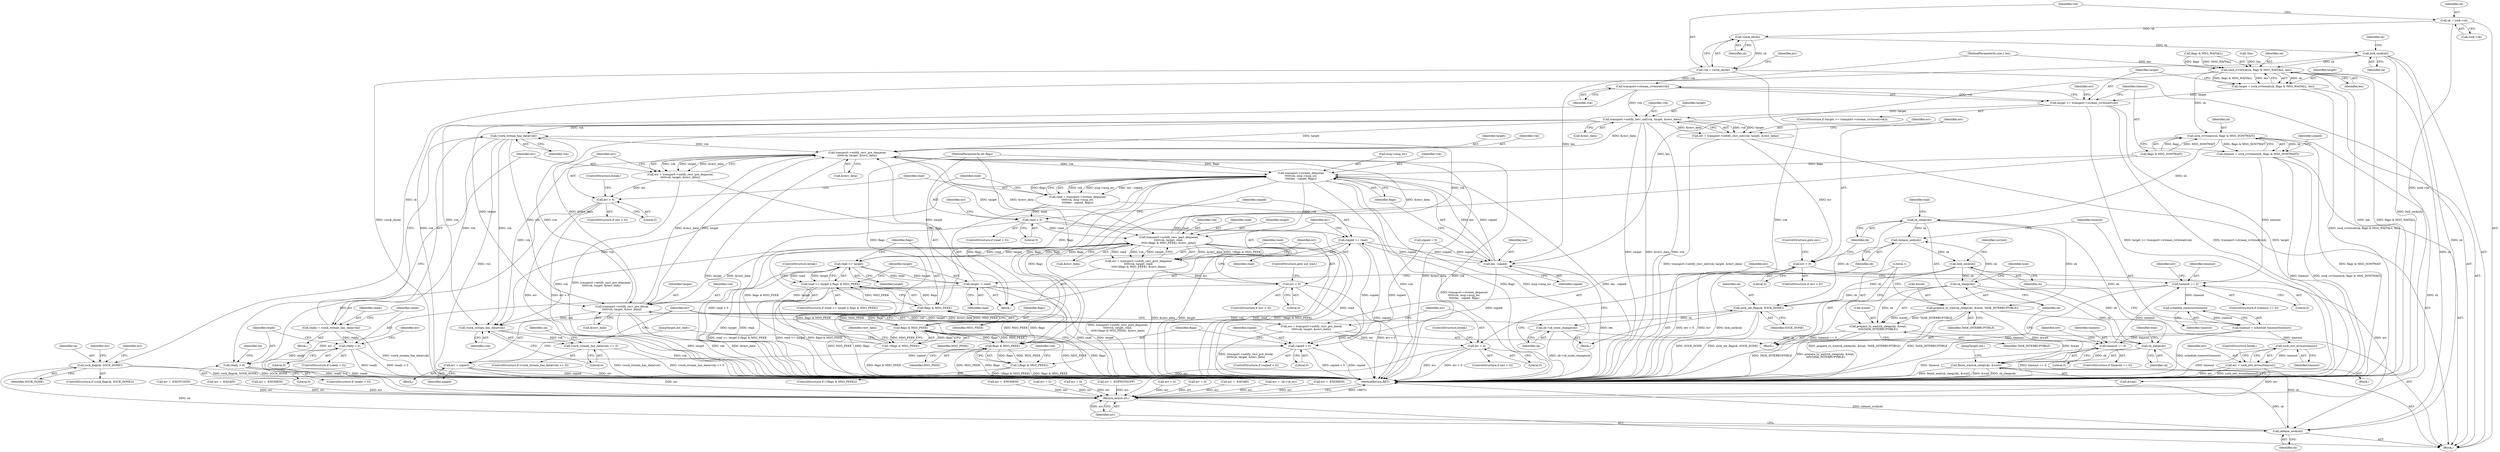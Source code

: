 digraph "0_linux_d5e0d0f607a7a029c6563a0470d88255c89a8d11@pointer" {
"1000124" [label="(Call,sk = sock->sk)"];
"1000131" [label="(Call,vsock_sk(sk))"];
"1000129" [label="(Call,vsk = vsock_sk(sk))"];
"1000203" [label="(Call,transport->stream_rcvhiwat(vsk))"];
"1000201" [label="(Call,target >= transport->stream_rcvhiwat(vsk))"];
"1000223" [label="(Call,transport->notify_recv_init(vsk, target, &recv_data))"];
"1000221" [label="(Call,err = transport->notify_recv_init(vsk, target, &recv_data))"];
"1000229" [label="(Call,err < 0)"];
"1000473" [label="(Return,return err;)"];
"1000245" [label="(Call,vsock_stream_has_data(vsk))"];
"1000243" [label="(Call,ready = vsock_stream_has_data(vsk))"];
"1000248" [label="(Call,ready < 0)"];
"1000259" [label="(Call,ready > 0)"];
"1000266" [label="(Call,transport->notify_recv_pre_dequeue(\n\t\t\t\t\tvsk, target, &recv_data))"];
"1000264" [label="(Call,err = transport->notify_recv_pre_dequeue(\n\t\t\t\t\tvsk, target, &recv_data))"];
"1000272" [label="(Call,err < 0)"];
"1000278" [label="(Call,transport->stream_dequeue(\n\t\t\t\t\tvsk, msg->msg_iov,\n\t\t\t\t\tlen - copied, flags))"];
"1000276" [label="(Call,read = transport->stream_dequeue(\n\t\t\t\t\tvsk, msg->msg_iov,\n\t\t\t\t\tlen - copied, flags))"];
"1000288" [label="(Call,read < 0)"];
"1000297" [label="(Call,copied += read)"];
"1000283" [label="(Call,len - copied)"];
"1000428" [label="(Call,copied > 0)"];
"1000461" [label="(Call,err = copied)"];
"1000302" [label="(Call,transport->notify_recv_post_dequeue(\n\t\t\t\t\tvsk, target, read,\n\t\t\t\t\t!(flags & MSG_PEEK), &recv_data))"];
"1000300" [label="(Call,err = transport->notify_recv_post_dequeue(\n\t\t\t\t\tvsk, target, read,\n\t\t\t\t\t!(flags & MSG_PEEK), &recv_data))"];
"1000313" [label="(Call,err < 0)"];
"1000319" [label="(Call,read >= target)"];
"1000318" [label="(Call,read >= target || flags & MSG_PEEK)"];
"1000326" [label="(Call,target -= read)"];
"1000363" [label="(Call,transport->notify_recv_pre_block(\n\t\t\t\t\tvsk, target, &recv_data))"];
"1000361" [label="(Call,err = transport->notify_recv_pre_block(\n\t\t\t\t\tvsk, target, &recv_data))"];
"1000369" [label="(Call,err < 0)"];
"1000447" [label="(Call,vsock_stream_has_data(vsk))"];
"1000446" [label="(Call,vsock_stream_has_data(vsk) <= 0)"];
"1000307" [label="(Call,flags & MSG_PEEK)"];
"1000306" [label="(Call,!(flags & MSG_PEEK))"];
"1000322" [label="(Call,flags & MSG_PEEK)"];
"1000434" [label="(Call,flags & MSG_PEEK)"];
"1000433" [label="(Call,!(flags & MSG_PEEK))"];
"1000141" [label="(Call,lock_sock(sk))"];
"1000151" [label="(Call,sock_flag(sk, SOCK_DONE))"];
"1000471" [label="(Call,release_sock(sk))"];
"1000194" [label="(Call,sock_rcvlowat(sk, flags & MSG_WAITALL, len))"];
"1000192" [label="(Call,target = sock_rcvlowat(sk, flags & MSG_WAITALL, len))"];
"1000213" [label="(Call,sock_rcvtimeo(sk, flags & MSG_DONTWAIT))"];
"1000211" [label="(Call,timeout = sock_rcvtimeo(sk, flags & MSG_DONTWAIT))"];
"1000352" [label="(Call,timeout == 0)"];
"1000377" [label="(Call,schedule_timeout(timeout))"];
"1000375" [label="(Call,timeout = schedule_timeout(timeout))"];
"1000387" [label="(Call,sock_intr_errno(timeout))"];
"1000385" [label="(Call,err = sock_intr_errno(timeout))"];
"1000392" [label="(Call,timeout == 0)"];
"1000234" [label="(Call,sk_sleep(sk))"];
"1000233" [label="(Call,prepare_to_wait(sk_sleep(sk), &wait, TASK_INTERRUPTIBLE))"];
"1000401" [label="(Call,prepare_to_wait(sk_sleep(sk), &wait,\n\t\t\t\t\tTASK_INTERRUPTIBLE))"];
"1000465" [label="(Call,finish_wait(sk_sleep(sk), &wait))"];
"1000373" [label="(Call,release_sock(sk))"];
"1000379" [label="(Call,lock_sock(sk))"];
"1000402" [label="(Call,sk_sleep(sk))"];
"1000456" [label="(Call,sock_set_flag(sk, SOCK_DONE))"];
"1000459" [label="(Call,sk->sk_state_change(sk))"];
"1000466" [label="(Call,sk_sleep(sk))"];
"1000224" [label="(Identifier,vsk)"];
"1000204" [label="(Identifier,vsk)"];
"1000283" [label="(Call,len - copied)"];
"1000465" [label="(Call,finish_wait(sk_sleep(sk), &wait))"];
"1000124" [label="(Call,sk = sock->sk)"];
"1000241" [label="(Block,)"];
"1000385" [label="(Call,err = sock_intr_errno(timeout))"];
"1000388" [label="(Identifier,timeout)"];
"1000226" [label="(Call,&recv_data)"];
"1000275" [label="(ControlStructure,break;)"];
"1000279" [label="(Identifier,vsk)"];
"1000277" [label="(Identifier,read)"];
"1000134" [label="(Identifier,err)"];
"1000252" [label="(Call,err = -ENOMEM)"];
"1000463" [label="(Identifier,copied)"];
"1000203" [label="(Call,transport->stream_rcvhiwat(vsk))"];
"1000264" [label="(Call,err = transport->notify_recv_pre_dequeue(\n\t\t\t\t\tvsk, target, &recv_data))"];
"1000406" [label="(Identifier,TASK_INTERRUPTIBLE)"];
"1000458" [label="(Identifier,SOCK_DONE)"];
"1000386" [label="(Identifier,err)"];
"1000335" [label="(Identifier,sk)"];
"1000357" [label="(Identifier,err)"];
"1000250" [label="(Literal,0)"];
"1000129" [label="(Call,vsk = vsock_sk(sk))"];
"1000272" [label="(Call,err < 0)"];
"1000369" [label="(Call,err < 0)"];
"1000364" [label="(Identifier,vsk)"];
"1000472" [label="(Identifier,sk)"];
"1000201" [label="(Call,target >= transport->stream_rcvhiwat(vsk))"];
"1000302" [label="(Call,transport->notify_recv_post_dequeue(\n\t\t\t\t\tvsk, target, read,\n\t\t\t\t\t!(flags & MSG_PEEK), &recv_data))"];
"1000428" [label="(Call,copied > 0)"];
"1000213" [label="(Call,sock_rcvtimeo(sk, flags & MSG_DONTWAIT))"];
"1000375" [label="(Call,timeout = schedule_timeout(timeout))"];
"1000301" [label="(Identifier,err)"];
"1000233" [label="(Call,prepare_to_wait(sk_sleep(sk), &wait, TASK_INTERRUPTIBLE))"];
"1000405" [label="(Identifier,wait)"];
"1000432" [label="(ControlStructure,if (!(flags & MSG_PEEK)))"];
"1000473" [label="(Return,return err;)"];
"1000260" [label="(Identifier,ready)"];
"1000371" [label="(Literal,0)"];
"1000298" [label="(Identifier,copied)"];
"1000362" [label="(Identifier,err)"];
"1000180" [label="(Call,err = 0)"];
"1000456" [label="(Call,sock_set_flag(sk, SOCK_DONE))"];
"1000297" [label="(Call,copied += read)"];
"1000312" [label="(ControlStructure,if (err < 0))"];
"1000450" [label="(Block,)"];
"1000132" [label="(Identifier,sk)"];
"1000268" [label="(Identifier,target)"];
"1000325" [label="(ControlStructure,break;)"];
"1000434" [label="(Call,flags & MSG_PEEK)"];
"1000225" [label="(Identifier,target)"];
"1000308" [label="(Identifier,flags)"];
"1000188" [label="(Call,err = 0)"];
"1000470" [label="(JumpTarget,out:)"];
"1000246" [label="(Identifier,vsk)"];
"1000404" [label="(Call,&wait)"];
"1000322" [label="(Call,flags & MSG_PEEK)"];
"1000131" [label="(Call,vsock_sk(sk))"];
"1000222" [label="(Identifier,err)"];
"1000316" [label="(ControlStructure,goto out_wait;)"];
"1000185" [label="(Call,!len)"];
"1000199" [label="(Identifier,len)"];
"1000460" [label="(Identifier,sk)"];
"1000361" [label="(Call,err = transport->notify_recv_pre_block(\n\t\t\t\t\tvsk, target, &recv_data))"];
"1000258" [label="(ControlStructure,if (ready > 0))"];
"1000299" [label="(Identifier,read)"];
"1000330" [label="(Block,)"];
"1000194" [label="(Call,sock_rcvlowat(sk, flags & MSG_WAITALL, len))"];
"1000265" [label="(Identifier,err)"];
"1000366" [label="(Call,&recv_data)"];
"1000168" [label="(Call,err = -EOPNOTSUPP)"];
"1000324" [label="(Identifier,MSG_PEEK)"];
"1000286" [label="(Identifier,flags)"];
"1000152" [label="(Identifier,sk)"];
"1000253" [label="(Identifier,err)"];
"1000424" [label="(Call,err = 0)"];
"1000212" [label="(Identifier,timeout)"];
"1000433" [label="(Call,!(flags & MSG_PEEK))"];
"1000230" [label="(Identifier,err)"];
"1000429" [label="(Identifier,copied)"];
"1000159" [label="(Identifier,err)"];
"1000261" [label="(Literal,0)"];
"1000327" [label="(Identifier,target)"];
"1000392" [label="(Call,timeout == 0)"];
"1000229" [label="(Call,err < 0)"];
"1000259" [label="(Call,ready > 0)"];
"1000376" [label="(Identifier,timeout)"];
"1000384" [label="(Block,)"];
"1000235" [label="(Identifier,sk)"];
"1000387" [label="(Call,sock_intr_errno(timeout))"];
"1000306" [label="(Call,!(flags & MSG_PEEK))"];
"1000245" [label="(Call,vsock_stream_has_data(vsk))"];
"1000326" [label="(Call,target -= read)"];
"1000284" [label="(Identifier,len)"];
"1000323" [label="(Identifier,flags)"];
"1000446" [label="(Call,vsock_stream_has_data(vsk) <= 0)"];
"1000352" [label="(Call,timeout == 0)"];
"1000228" [label="(ControlStructure,if (err < 0))"];
"1000153" [label="(Identifier,SOCK_DONE)"];
"1000300" [label="(Call,err = transport->notify_recv_post_dequeue(\n\t\t\t\t\tvsk, target, read,\n\t\t\t\t\t!(flags & MSG_PEEK), &recv_data))"];
"1000287" [label="(ControlStructure,if (read < 0))"];
"1000303" [label="(Identifier,vsk)"];
"1000232" [label="(ControlStructure,goto out;)"];
"1000154" [label="(Call,err = 0)"];
"1000396" [label="(Call,err = -EAGAIN)"];
"1000448" [label="(Identifier,vsk)"];
"1000305" [label="(Identifier,read)"];
"1000427" [label="(ControlStructure,if (copied > 0))"];
"1000474" [label="(Identifier,err)"];
"1000393" [label="(Identifier,timeout)"];
"1000151" [label="(Call,sock_flag(sk, SOCK_DONE))"];
"1000379" [label="(Call,lock_sock(sk))"];
"1000459" [label="(Call,sk->sk_state_change(sk))"];
"1000267" [label="(Identifier,vsk)"];
"1000114" [label="(Block,)"];
"1000461" [label="(Call,err = copied)"];
"1000285" [label="(Identifier,copied)"];
"1000141" [label="(Call,lock_sock(sk))"];
"1000200" [label="(ControlStructure,if (target >= transport->stream_rcvhiwat(vsk)))"];
"1000411" [label="(Call,err = -sk->sk_err)"];
"1000309" [label="(Identifier,MSG_PEEK)"];
"1000435" [label="(Identifier,flags)"];
"1000195" [label="(Identifier,sk)"];
"1000383" [label="(Identifier,current)"];
"1000314" [label="(Identifier,err)"];
"1000155" [label="(Identifier,err)"];
"1000380" [label="(Identifier,sk)"];
"1000447" [label="(Call,vsock_stream_has_data(vsk))"];
"1000292" [label="(Call,err = -ENOMEM)"];
"1000142" [label="(Identifier,sk)"];
"1000377" [label="(Call,schedule_timeout(timeout))"];
"1000269" [label="(Call,&recv_data)"];
"1000266" [label="(Call,transport->notify_recv_pre_dequeue(\n\t\t\t\t\tvsk, target, &recv_data))"];
"1000315" [label="(Literal,0)"];
"1000240" [label="(Literal,1)"];
"1000441" [label="(Identifier,vsk)"];
"1000211" [label="(Call,timeout = sock_rcvtimeo(sk, flags & MSG_DONTWAIT))"];
"1000234" [label="(Call,sk_sleep(sk))"];
"1000475" [label="(MethodReturn,RET)"];
"1000126" [label="(Call,sock->sk)"];
"1000248" [label="(Call,ready < 0)"];
"1000374" [label="(Identifier,sk)"];
"1000468" [label="(Call,&wait)"];
"1000363" [label="(Call,transport->notify_recv_pre_block(\n\t\t\t\t\tvsk, target, &recv_data))"];
"1000244" [label="(Identifier,ready)"];
"1000318" [label="(Call,read >= target || flags & MSG_PEEK)"];
"1000431" [label="(Block,)"];
"1000146" [label="(Identifier,sk)"];
"1000290" [label="(Literal,0)"];
"1000112" [label="(MethodParameterIn,size_t len)"];
"1000351" [label="(ControlStructure,if (timeout == 0))"];
"1000158" [label="(Call,err = -ENOTCONN)"];
"1000196" [label="(Call,flags & MSG_WAITALL)"];
"1000271" [label="(ControlStructure,if (err < 0))"];
"1000238" [label="(Identifier,TASK_INTERRUPTIBLE)"];
"1000293" [label="(Identifier,err)"];
"1000223" [label="(Call,transport->notify_recv_init(vsk, target, &recv_data))"];
"1000445" [label="(ControlStructure,if (vsock_stream_has_data(vsk) <= 0))"];
"1000304" [label="(Identifier,target)"];
"1000365" [label="(Identifier,target)"];
"1000401" [label="(Call,prepare_to_wait(sk_sleep(sk), &wait,\n\t\t\t\t\tTASK_INTERRUPTIBLE))"];
"1000467" [label="(Identifier,sk)"];
"1000394" [label="(Literal,0)"];
"1000471" [label="(Call,release_sock(sk))"];
"1000449" [label="(Literal,0)"];
"1000193" [label="(Identifier,target)"];
"1000276" [label="(Call,read = transport->stream_dequeue(\n\t\t\t\t\tvsk, msg->msg_iov,\n\t\t\t\t\tlen - copied, flags))"];
"1000207" [label="(Identifier,err)"];
"1000391" [label="(ControlStructure,if (timeout == 0))"];
"1000262" [label="(Block,)"];
"1000320" [label="(Identifier,read)"];
"1000288" [label="(Call,read < 0)"];
"1000464" [label="(JumpTarget,out_wait:)"];
"1000192" [label="(Call,target = sock_rcvlowat(sk, flags & MSG_WAITALL, len))"];
"1000289" [label="(Identifier,read)"];
"1000378" [label="(Identifier,timeout)"];
"1000280" [label="(Call,msg->msg_iov)"];
"1000321" [label="(Identifier,target)"];
"1000372" [label="(ControlStructure,break;)"];
"1000150" [label="(ControlStructure,if (sock_flag(sk, SOCK_DONE)))"];
"1000436" [label="(Identifier,MSG_PEEK)"];
"1000313" [label="(Call,err < 0)"];
"1000218" [label="(Call,copied = 0)"];
"1000389" [label="(ControlStructure,break;)"];
"1000469" [label="(Identifier,wait)"];
"1000368" [label="(ControlStructure,if (err < 0))"];
"1000125" [label="(Identifier,sk)"];
"1000247" [label="(ControlStructure,if (ready < 0))"];
"1000354" [label="(Literal,0)"];
"1000453" [label="(Identifier,sk)"];
"1000219" [label="(Identifier,copied)"];
"1000311" [label="(Identifier,recv_data)"];
"1000214" [label="(Identifier,sk)"];
"1000397" [label="(Identifier,err)"];
"1000130" [label="(Identifier,vsk)"];
"1000457" [label="(Identifier,sk)"];
"1000402" [label="(Call,sk_sleep(sk))"];
"1000236" [label="(Call,&wait)"];
"1000328" [label="(Identifier,read)"];
"1000249" [label="(Identifier,ready)"];
"1000466" [label="(Call,sk_sleep(sk))"];
"1000370" [label="(Identifier,err)"];
"1000273" [label="(Identifier,err)"];
"1000356" [label="(Call,err = -EAGAIN)"];
"1000221" [label="(Call,err = transport->notify_recv_init(vsk, target, &recv_data))"];
"1000231" [label="(Literal,0)"];
"1000373" [label="(Call,release_sock(sk))"];
"1000215" [label="(Call,flags & MSG_DONTWAIT)"];
"1000237" [label="(Identifier,wait)"];
"1000206" [label="(Call,err = -ENOMEM)"];
"1000319" [label="(Call,read >= target)"];
"1000113" [label="(MethodParameterIn,int flags)"];
"1000243" [label="(Call,ready = vsock_stream_has_data(vsk))"];
"1000430" [label="(Literal,0)"];
"1000317" [label="(ControlStructure,if (read >= target || flags & MSG_PEEK))"];
"1000278" [label="(Call,transport->stream_dequeue(\n\t\t\t\t\tvsk, msg->msg_iov,\n\t\t\t\t\tlen - copied, flags))"];
"1000307" [label="(Call,flags & MSG_PEEK)"];
"1000462" [label="(Identifier,err)"];
"1000353" [label="(Identifier,timeout)"];
"1000202" [label="(Identifier,target)"];
"1000403" [label="(Identifier,sk)"];
"1000274" [label="(Literal,0)"];
"1000310" [label="(Call,&recv_data)"];
"1000124" -> "1000114"  [label="AST: "];
"1000124" -> "1000126"  [label="CFG: "];
"1000125" -> "1000124"  [label="AST: "];
"1000126" -> "1000124"  [label="AST: "];
"1000130" -> "1000124"  [label="CFG: "];
"1000124" -> "1000475"  [label="DDG: sock->sk"];
"1000124" -> "1000131"  [label="DDG: sk"];
"1000131" -> "1000129"  [label="AST: "];
"1000131" -> "1000132"  [label="CFG: "];
"1000132" -> "1000131"  [label="AST: "];
"1000129" -> "1000131"  [label="CFG: "];
"1000131" -> "1000129"  [label="DDG: sk"];
"1000131" -> "1000141"  [label="DDG: sk"];
"1000129" -> "1000114"  [label="AST: "];
"1000130" -> "1000129"  [label="AST: "];
"1000134" -> "1000129"  [label="CFG: "];
"1000129" -> "1000475"  [label="DDG: vsk"];
"1000129" -> "1000475"  [label="DDG: vsock_sk(sk)"];
"1000129" -> "1000203"  [label="DDG: vsk"];
"1000203" -> "1000201"  [label="AST: "];
"1000203" -> "1000204"  [label="CFG: "];
"1000204" -> "1000203"  [label="AST: "];
"1000201" -> "1000203"  [label="CFG: "];
"1000203" -> "1000475"  [label="DDG: vsk"];
"1000203" -> "1000201"  [label="DDG: vsk"];
"1000203" -> "1000223"  [label="DDG: vsk"];
"1000201" -> "1000200"  [label="AST: "];
"1000202" -> "1000201"  [label="AST: "];
"1000207" -> "1000201"  [label="CFG: "];
"1000212" -> "1000201"  [label="CFG: "];
"1000201" -> "1000475"  [label="DDG: target >= transport->stream_rcvhiwat(vsk)"];
"1000201" -> "1000475"  [label="DDG: transport->stream_rcvhiwat(vsk)"];
"1000201" -> "1000475"  [label="DDG: target"];
"1000192" -> "1000201"  [label="DDG: target"];
"1000201" -> "1000223"  [label="DDG: target"];
"1000223" -> "1000221"  [label="AST: "];
"1000223" -> "1000226"  [label="CFG: "];
"1000224" -> "1000223"  [label="AST: "];
"1000225" -> "1000223"  [label="AST: "];
"1000226" -> "1000223"  [label="AST: "];
"1000221" -> "1000223"  [label="CFG: "];
"1000223" -> "1000475"  [label="DDG: target"];
"1000223" -> "1000475"  [label="DDG: &recv_data"];
"1000223" -> "1000475"  [label="DDG: vsk"];
"1000223" -> "1000221"  [label="DDG: vsk"];
"1000223" -> "1000221"  [label="DDG: target"];
"1000223" -> "1000221"  [label="DDG: &recv_data"];
"1000223" -> "1000245"  [label="DDG: vsk"];
"1000223" -> "1000266"  [label="DDG: target"];
"1000223" -> "1000266"  [label="DDG: &recv_data"];
"1000223" -> "1000363"  [label="DDG: target"];
"1000223" -> "1000363"  [label="DDG: &recv_data"];
"1000223" -> "1000447"  [label="DDG: vsk"];
"1000221" -> "1000114"  [label="AST: "];
"1000222" -> "1000221"  [label="AST: "];
"1000230" -> "1000221"  [label="CFG: "];
"1000221" -> "1000475"  [label="DDG: transport->notify_recv_init(vsk, target, &recv_data)"];
"1000221" -> "1000229"  [label="DDG: err"];
"1000229" -> "1000228"  [label="AST: "];
"1000229" -> "1000231"  [label="CFG: "];
"1000230" -> "1000229"  [label="AST: "];
"1000231" -> "1000229"  [label="AST: "];
"1000232" -> "1000229"  [label="CFG: "];
"1000235" -> "1000229"  [label="CFG: "];
"1000229" -> "1000475"  [label="DDG: err < 0"];
"1000229" -> "1000475"  [label="DDG: err"];
"1000229" -> "1000473"  [label="DDG: err"];
"1000473" -> "1000114"  [label="AST: "];
"1000473" -> "1000474"  [label="CFG: "];
"1000474" -> "1000473"  [label="AST: "];
"1000475" -> "1000473"  [label="CFG: "];
"1000473" -> "1000475"  [label="DDG: <RET>"];
"1000474" -> "1000473"  [label="DDG: err"];
"1000158" -> "1000473"  [label="DDG: err"];
"1000396" -> "1000473"  [label="DDG: err"];
"1000292" -> "1000473"  [label="DDG: err"];
"1000188" -> "1000473"  [label="DDG: err"];
"1000154" -> "1000473"  [label="DDG: err"];
"1000180" -> "1000473"  [label="DDG: err"];
"1000424" -> "1000473"  [label="DDG: err"];
"1000206" -> "1000473"  [label="DDG: err"];
"1000272" -> "1000473"  [label="DDG: err"];
"1000385" -> "1000473"  [label="DDG: err"];
"1000313" -> "1000473"  [label="DDG: err"];
"1000252" -> "1000473"  [label="DDG: err"];
"1000369" -> "1000473"  [label="DDG: err"];
"1000168" -> "1000473"  [label="DDG: err"];
"1000411" -> "1000473"  [label="DDG: err"];
"1000356" -> "1000473"  [label="DDG: err"];
"1000461" -> "1000473"  [label="DDG: err"];
"1000245" -> "1000243"  [label="AST: "];
"1000245" -> "1000246"  [label="CFG: "];
"1000246" -> "1000245"  [label="AST: "];
"1000243" -> "1000245"  [label="CFG: "];
"1000245" -> "1000475"  [label="DDG: vsk"];
"1000245" -> "1000243"  [label="DDG: vsk"];
"1000363" -> "1000245"  [label="DDG: vsk"];
"1000302" -> "1000245"  [label="DDG: vsk"];
"1000245" -> "1000266"  [label="DDG: vsk"];
"1000245" -> "1000363"  [label="DDG: vsk"];
"1000245" -> "1000447"  [label="DDG: vsk"];
"1000243" -> "1000241"  [label="AST: "];
"1000244" -> "1000243"  [label="AST: "];
"1000249" -> "1000243"  [label="CFG: "];
"1000243" -> "1000475"  [label="DDG: vsock_stream_has_data(vsk)"];
"1000243" -> "1000248"  [label="DDG: ready"];
"1000248" -> "1000247"  [label="AST: "];
"1000248" -> "1000250"  [label="CFG: "];
"1000249" -> "1000248"  [label="AST: "];
"1000250" -> "1000248"  [label="AST: "];
"1000253" -> "1000248"  [label="CFG: "];
"1000260" -> "1000248"  [label="CFG: "];
"1000248" -> "1000475"  [label="DDG: ready < 0"];
"1000248" -> "1000475"  [label="DDG: ready"];
"1000248" -> "1000259"  [label="DDG: ready"];
"1000259" -> "1000258"  [label="AST: "];
"1000259" -> "1000261"  [label="CFG: "];
"1000260" -> "1000259"  [label="AST: "];
"1000261" -> "1000259"  [label="AST: "];
"1000265" -> "1000259"  [label="CFG: "];
"1000335" -> "1000259"  [label="CFG: "];
"1000259" -> "1000475"  [label="DDG: ready > 0"];
"1000259" -> "1000475"  [label="DDG: ready"];
"1000266" -> "1000264"  [label="AST: "];
"1000266" -> "1000269"  [label="CFG: "];
"1000267" -> "1000266"  [label="AST: "];
"1000268" -> "1000266"  [label="AST: "];
"1000269" -> "1000266"  [label="AST: "];
"1000264" -> "1000266"  [label="CFG: "];
"1000266" -> "1000475"  [label="DDG: &recv_data"];
"1000266" -> "1000475"  [label="DDG: vsk"];
"1000266" -> "1000475"  [label="DDG: target"];
"1000266" -> "1000264"  [label="DDG: vsk"];
"1000266" -> "1000264"  [label="DDG: target"];
"1000266" -> "1000264"  [label="DDG: &recv_data"];
"1000363" -> "1000266"  [label="DDG: target"];
"1000363" -> "1000266"  [label="DDG: &recv_data"];
"1000326" -> "1000266"  [label="DDG: target"];
"1000302" -> "1000266"  [label="DDG: &recv_data"];
"1000266" -> "1000278"  [label="DDG: vsk"];
"1000266" -> "1000302"  [label="DDG: target"];
"1000266" -> "1000302"  [label="DDG: &recv_data"];
"1000266" -> "1000447"  [label="DDG: vsk"];
"1000264" -> "1000262"  [label="AST: "];
"1000265" -> "1000264"  [label="AST: "];
"1000273" -> "1000264"  [label="CFG: "];
"1000264" -> "1000475"  [label="DDG: transport->notify_recv_pre_dequeue(\n\t\t\t\t\tvsk, target, &recv_data)"];
"1000264" -> "1000272"  [label="DDG: err"];
"1000272" -> "1000271"  [label="AST: "];
"1000272" -> "1000274"  [label="CFG: "];
"1000273" -> "1000272"  [label="AST: "];
"1000274" -> "1000272"  [label="AST: "];
"1000275" -> "1000272"  [label="CFG: "];
"1000277" -> "1000272"  [label="CFG: "];
"1000272" -> "1000475"  [label="DDG: err"];
"1000272" -> "1000475"  [label="DDG: err < 0"];
"1000278" -> "1000276"  [label="AST: "];
"1000278" -> "1000286"  [label="CFG: "];
"1000279" -> "1000278"  [label="AST: "];
"1000280" -> "1000278"  [label="AST: "];
"1000283" -> "1000278"  [label="AST: "];
"1000286" -> "1000278"  [label="AST: "];
"1000276" -> "1000278"  [label="CFG: "];
"1000278" -> "1000475"  [label="DDG: flags"];
"1000278" -> "1000475"  [label="DDG: msg->msg_iov"];
"1000278" -> "1000475"  [label="DDG: len - copied"];
"1000278" -> "1000475"  [label="DDG: vsk"];
"1000278" -> "1000276"  [label="DDG: vsk"];
"1000278" -> "1000276"  [label="DDG: msg->msg_iov"];
"1000278" -> "1000276"  [label="DDG: len - copied"];
"1000278" -> "1000276"  [label="DDG: flags"];
"1000283" -> "1000278"  [label="DDG: len"];
"1000283" -> "1000278"  [label="DDG: copied"];
"1000215" -> "1000278"  [label="DDG: flags"];
"1000322" -> "1000278"  [label="DDG: flags"];
"1000307" -> "1000278"  [label="DDG: flags"];
"1000113" -> "1000278"  [label="DDG: flags"];
"1000278" -> "1000302"  [label="DDG: vsk"];
"1000278" -> "1000307"  [label="DDG: flags"];
"1000278" -> "1000434"  [label="DDG: flags"];
"1000278" -> "1000447"  [label="DDG: vsk"];
"1000276" -> "1000262"  [label="AST: "];
"1000277" -> "1000276"  [label="AST: "];
"1000289" -> "1000276"  [label="CFG: "];
"1000276" -> "1000475"  [label="DDG: transport->stream_dequeue(\n\t\t\t\t\tvsk, msg->msg_iov,\n\t\t\t\t\tlen - copied, flags)"];
"1000276" -> "1000288"  [label="DDG: read"];
"1000288" -> "1000287"  [label="AST: "];
"1000288" -> "1000290"  [label="CFG: "];
"1000289" -> "1000288"  [label="AST: "];
"1000290" -> "1000288"  [label="AST: "];
"1000293" -> "1000288"  [label="CFG: "];
"1000298" -> "1000288"  [label="CFG: "];
"1000288" -> "1000475"  [label="DDG: read"];
"1000288" -> "1000475"  [label="DDG: read < 0"];
"1000288" -> "1000297"  [label="DDG: read"];
"1000288" -> "1000302"  [label="DDG: read"];
"1000297" -> "1000262"  [label="AST: "];
"1000297" -> "1000299"  [label="CFG: "];
"1000298" -> "1000297"  [label="AST: "];
"1000299" -> "1000297"  [label="AST: "];
"1000301" -> "1000297"  [label="CFG: "];
"1000297" -> "1000475"  [label="DDG: copied"];
"1000297" -> "1000283"  [label="DDG: copied"];
"1000283" -> "1000297"  [label="DDG: copied"];
"1000297" -> "1000428"  [label="DDG: copied"];
"1000283" -> "1000285"  [label="CFG: "];
"1000284" -> "1000283"  [label="AST: "];
"1000285" -> "1000283"  [label="AST: "];
"1000286" -> "1000283"  [label="CFG: "];
"1000283" -> "1000475"  [label="DDG: len"];
"1000194" -> "1000283"  [label="DDG: len"];
"1000112" -> "1000283"  [label="DDG: len"];
"1000218" -> "1000283"  [label="DDG: copied"];
"1000283" -> "1000428"  [label="DDG: copied"];
"1000428" -> "1000427"  [label="AST: "];
"1000428" -> "1000430"  [label="CFG: "];
"1000429" -> "1000428"  [label="AST: "];
"1000430" -> "1000428"  [label="AST: "];
"1000435" -> "1000428"  [label="CFG: "];
"1000464" -> "1000428"  [label="CFG: "];
"1000428" -> "1000475"  [label="DDG: copied > 0"];
"1000428" -> "1000475"  [label="DDG: copied"];
"1000218" -> "1000428"  [label="DDG: copied"];
"1000428" -> "1000461"  [label="DDG: copied"];
"1000461" -> "1000431"  [label="AST: "];
"1000461" -> "1000463"  [label="CFG: "];
"1000462" -> "1000461"  [label="AST: "];
"1000463" -> "1000461"  [label="AST: "];
"1000464" -> "1000461"  [label="CFG: "];
"1000461" -> "1000475"  [label="DDG: copied"];
"1000461" -> "1000475"  [label="DDG: err"];
"1000302" -> "1000300"  [label="AST: "];
"1000302" -> "1000310"  [label="CFG: "];
"1000303" -> "1000302"  [label="AST: "];
"1000304" -> "1000302"  [label="AST: "];
"1000305" -> "1000302"  [label="AST: "];
"1000306" -> "1000302"  [label="AST: "];
"1000310" -> "1000302"  [label="AST: "];
"1000300" -> "1000302"  [label="CFG: "];
"1000302" -> "1000475"  [label="DDG: &recv_data"];
"1000302" -> "1000475"  [label="DDG: target"];
"1000302" -> "1000475"  [label="DDG: vsk"];
"1000302" -> "1000475"  [label="DDG: read"];
"1000302" -> "1000475"  [label="DDG: !(flags & MSG_PEEK)"];
"1000302" -> "1000300"  [label="DDG: &recv_data"];
"1000302" -> "1000300"  [label="DDG: !(flags & MSG_PEEK)"];
"1000302" -> "1000300"  [label="DDG: read"];
"1000302" -> "1000300"  [label="DDG: vsk"];
"1000302" -> "1000300"  [label="DDG: target"];
"1000306" -> "1000302"  [label="DDG: flags & MSG_PEEK"];
"1000302" -> "1000319"  [label="DDG: read"];
"1000302" -> "1000319"  [label="DDG: target"];
"1000302" -> "1000363"  [label="DDG: &recv_data"];
"1000302" -> "1000447"  [label="DDG: vsk"];
"1000300" -> "1000262"  [label="AST: "];
"1000301" -> "1000300"  [label="AST: "];
"1000314" -> "1000300"  [label="CFG: "];
"1000300" -> "1000475"  [label="DDG: transport->notify_recv_post_dequeue(\n\t\t\t\t\tvsk, target, read,\n\t\t\t\t\t!(flags & MSG_PEEK), &recv_data)"];
"1000300" -> "1000313"  [label="DDG: err"];
"1000313" -> "1000312"  [label="AST: "];
"1000313" -> "1000315"  [label="CFG: "];
"1000314" -> "1000313"  [label="AST: "];
"1000315" -> "1000313"  [label="AST: "];
"1000316" -> "1000313"  [label="CFG: "];
"1000320" -> "1000313"  [label="CFG: "];
"1000313" -> "1000475"  [label="DDG: err < 0"];
"1000313" -> "1000475"  [label="DDG: err"];
"1000319" -> "1000318"  [label="AST: "];
"1000319" -> "1000321"  [label="CFG: "];
"1000320" -> "1000319"  [label="AST: "];
"1000321" -> "1000319"  [label="AST: "];
"1000323" -> "1000319"  [label="CFG: "];
"1000318" -> "1000319"  [label="CFG: "];
"1000319" -> "1000475"  [label="DDG: target"];
"1000319" -> "1000475"  [label="DDG: read"];
"1000319" -> "1000318"  [label="DDG: read"];
"1000319" -> "1000318"  [label="DDG: target"];
"1000319" -> "1000326"  [label="DDG: read"];
"1000319" -> "1000326"  [label="DDG: target"];
"1000318" -> "1000317"  [label="AST: "];
"1000318" -> "1000322"  [label="CFG: "];
"1000322" -> "1000318"  [label="AST: "];
"1000325" -> "1000318"  [label="CFG: "];
"1000327" -> "1000318"  [label="CFG: "];
"1000318" -> "1000475"  [label="DDG: read >= target || flags & MSG_PEEK"];
"1000318" -> "1000475"  [label="DDG: read >= target"];
"1000318" -> "1000475"  [label="DDG: flags & MSG_PEEK"];
"1000322" -> "1000318"  [label="DDG: flags"];
"1000322" -> "1000318"  [label="DDG: MSG_PEEK"];
"1000306" -> "1000318"  [label="DDG: flags & MSG_PEEK"];
"1000326" -> "1000262"  [label="AST: "];
"1000326" -> "1000328"  [label="CFG: "];
"1000327" -> "1000326"  [label="AST: "];
"1000328" -> "1000326"  [label="AST: "];
"1000240" -> "1000326"  [label="CFG: "];
"1000326" -> "1000475"  [label="DDG: read"];
"1000326" -> "1000475"  [label="DDG: target"];
"1000326" -> "1000363"  [label="DDG: target"];
"1000363" -> "1000361"  [label="AST: "];
"1000363" -> "1000366"  [label="CFG: "];
"1000364" -> "1000363"  [label="AST: "];
"1000365" -> "1000363"  [label="AST: "];
"1000366" -> "1000363"  [label="AST: "];
"1000361" -> "1000363"  [label="CFG: "];
"1000363" -> "1000475"  [label="DDG: target"];
"1000363" -> "1000475"  [label="DDG: vsk"];
"1000363" -> "1000475"  [label="DDG: &recv_data"];
"1000363" -> "1000361"  [label="DDG: vsk"];
"1000363" -> "1000361"  [label="DDG: target"];
"1000363" -> "1000361"  [label="DDG: &recv_data"];
"1000363" -> "1000447"  [label="DDG: vsk"];
"1000361" -> "1000330"  [label="AST: "];
"1000362" -> "1000361"  [label="AST: "];
"1000370" -> "1000361"  [label="CFG: "];
"1000361" -> "1000475"  [label="DDG: transport->notify_recv_pre_block(\n\t\t\t\t\tvsk, target, &recv_data)"];
"1000361" -> "1000369"  [label="DDG: err"];
"1000369" -> "1000368"  [label="AST: "];
"1000369" -> "1000371"  [label="CFG: "];
"1000370" -> "1000369"  [label="AST: "];
"1000371" -> "1000369"  [label="AST: "];
"1000372" -> "1000369"  [label="CFG: "];
"1000374" -> "1000369"  [label="CFG: "];
"1000369" -> "1000475"  [label="DDG: err < 0"];
"1000369" -> "1000475"  [label="DDG: err"];
"1000447" -> "1000446"  [label="AST: "];
"1000447" -> "1000448"  [label="CFG: "];
"1000448" -> "1000447"  [label="AST: "];
"1000449" -> "1000447"  [label="CFG: "];
"1000447" -> "1000475"  [label="DDG: vsk"];
"1000447" -> "1000446"  [label="DDG: vsk"];
"1000446" -> "1000445"  [label="AST: "];
"1000446" -> "1000449"  [label="CFG: "];
"1000449" -> "1000446"  [label="AST: "];
"1000453" -> "1000446"  [label="CFG: "];
"1000462" -> "1000446"  [label="CFG: "];
"1000446" -> "1000475"  [label="DDG: vsock_stream_has_data(vsk) <= 0"];
"1000446" -> "1000475"  [label="DDG: vsock_stream_has_data(vsk)"];
"1000307" -> "1000306"  [label="AST: "];
"1000307" -> "1000309"  [label="CFG: "];
"1000308" -> "1000307"  [label="AST: "];
"1000309" -> "1000307"  [label="AST: "];
"1000306" -> "1000307"  [label="CFG: "];
"1000307" -> "1000475"  [label="DDG: MSG_PEEK"];
"1000307" -> "1000475"  [label="DDG: flags"];
"1000307" -> "1000306"  [label="DDG: flags"];
"1000307" -> "1000306"  [label="DDG: MSG_PEEK"];
"1000113" -> "1000307"  [label="DDG: flags"];
"1000322" -> "1000307"  [label="DDG: MSG_PEEK"];
"1000307" -> "1000322"  [label="DDG: flags"];
"1000307" -> "1000322"  [label="DDG: MSG_PEEK"];
"1000307" -> "1000434"  [label="DDG: flags"];
"1000307" -> "1000434"  [label="DDG: MSG_PEEK"];
"1000311" -> "1000306"  [label="CFG: "];
"1000306" -> "1000475"  [label="DDG: flags & MSG_PEEK"];
"1000322" -> "1000324"  [label="CFG: "];
"1000323" -> "1000322"  [label="AST: "];
"1000324" -> "1000322"  [label="AST: "];
"1000322" -> "1000475"  [label="DDG: MSG_PEEK"];
"1000322" -> "1000475"  [label="DDG: flags"];
"1000113" -> "1000322"  [label="DDG: flags"];
"1000322" -> "1000434"  [label="DDG: flags"];
"1000322" -> "1000434"  [label="DDG: MSG_PEEK"];
"1000434" -> "1000433"  [label="AST: "];
"1000434" -> "1000436"  [label="CFG: "];
"1000435" -> "1000434"  [label="AST: "];
"1000436" -> "1000434"  [label="AST: "];
"1000433" -> "1000434"  [label="CFG: "];
"1000434" -> "1000475"  [label="DDG: MSG_PEEK"];
"1000434" -> "1000475"  [label="DDG: flags"];
"1000434" -> "1000433"  [label="DDG: flags"];
"1000434" -> "1000433"  [label="DDG: MSG_PEEK"];
"1000215" -> "1000434"  [label="DDG: flags"];
"1000113" -> "1000434"  [label="DDG: flags"];
"1000433" -> "1000432"  [label="AST: "];
"1000441" -> "1000433"  [label="CFG: "];
"1000462" -> "1000433"  [label="CFG: "];
"1000433" -> "1000475"  [label="DDG: flags & MSG_PEEK"];
"1000433" -> "1000475"  [label="DDG: !(flags & MSG_PEEK)"];
"1000141" -> "1000114"  [label="AST: "];
"1000141" -> "1000142"  [label="CFG: "];
"1000142" -> "1000141"  [label="AST: "];
"1000146" -> "1000141"  [label="CFG: "];
"1000141" -> "1000475"  [label="DDG: lock_sock(sk)"];
"1000141" -> "1000151"  [label="DDG: sk"];
"1000141" -> "1000194"  [label="DDG: sk"];
"1000141" -> "1000471"  [label="DDG: sk"];
"1000151" -> "1000150"  [label="AST: "];
"1000151" -> "1000153"  [label="CFG: "];
"1000152" -> "1000151"  [label="AST: "];
"1000153" -> "1000151"  [label="AST: "];
"1000155" -> "1000151"  [label="CFG: "];
"1000159" -> "1000151"  [label="CFG: "];
"1000151" -> "1000475"  [label="DDG: sock_flag(sk, SOCK_DONE)"];
"1000151" -> "1000475"  [label="DDG: SOCK_DONE"];
"1000151" -> "1000471"  [label="DDG: sk"];
"1000471" -> "1000114"  [label="AST: "];
"1000471" -> "1000472"  [label="CFG: "];
"1000472" -> "1000471"  [label="AST: "];
"1000474" -> "1000471"  [label="CFG: "];
"1000471" -> "1000475"  [label="DDG: sk"];
"1000471" -> "1000475"  [label="DDG: release_sock(sk)"];
"1000213" -> "1000471"  [label="DDG: sk"];
"1000466" -> "1000471"  [label="DDG: sk"];
"1000194" -> "1000471"  [label="DDG: sk"];
"1000194" -> "1000192"  [label="AST: "];
"1000194" -> "1000199"  [label="CFG: "];
"1000195" -> "1000194"  [label="AST: "];
"1000196" -> "1000194"  [label="AST: "];
"1000199" -> "1000194"  [label="AST: "];
"1000192" -> "1000194"  [label="CFG: "];
"1000194" -> "1000475"  [label="DDG: len"];
"1000194" -> "1000475"  [label="DDG: flags & MSG_WAITALL"];
"1000194" -> "1000192"  [label="DDG: sk"];
"1000194" -> "1000192"  [label="DDG: flags & MSG_WAITALL"];
"1000194" -> "1000192"  [label="DDG: len"];
"1000196" -> "1000194"  [label="DDG: flags"];
"1000196" -> "1000194"  [label="DDG: MSG_WAITALL"];
"1000185" -> "1000194"  [label="DDG: len"];
"1000112" -> "1000194"  [label="DDG: len"];
"1000194" -> "1000213"  [label="DDG: sk"];
"1000192" -> "1000114"  [label="AST: "];
"1000193" -> "1000192"  [label="AST: "];
"1000202" -> "1000192"  [label="CFG: "];
"1000192" -> "1000475"  [label="DDG: sock_rcvlowat(sk, flags & MSG_WAITALL, len)"];
"1000213" -> "1000211"  [label="AST: "];
"1000213" -> "1000215"  [label="CFG: "];
"1000214" -> "1000213"  [label="AST: "];
"1000215" -> "1000213"  [label="AST: "];
"1000211" -> "1000213"  [label="CFG: "];
"1000213" -> "1000475"  [label="DDG: flags & MSG_DONTWAIT"];
"1000213" -> "1000211"  [label="DDG: sk"];
"1000213" -> "1000211"  [label="DDG: flags & MSG_DONTWAIT"];
"1000215" -> "1000213"  [label="DDG: flags"];
"1000215" -> "1000213"  [label="DDG: MSG_DONTWAIT"];
"1000213" -> "1000234"  [label="DDG: sk"];
"1000211" -> "1000114"  [label="AST: "];
"1000212" -> "1000211"  [label="AST: "];
"1000219" -> "1000211"  [label="CFG: "];
"1000211" -> "1000475"  [label="DDG: timeout"];
"1000211" -> "1000475"  [label="DDG: sock_rcvtimeo(sk, flags & MSG_DONTWAIT)"];
"1000211" -> "1000352"  [label="DDG: timeout"];
"1000352" -> "1000351"  [label="AST: "];
"1000352" -> "1000354"  [label="CFG: "];
"1000353" -> "1000352"  [label="AST: "];
"1000354" -> "1000352"  [label="AST: "];
"1000357" -> "1000352"  [label="CFG: "];
"1000362" -> "1000352"  [label="CFG: "];
"1000352" -> "1000475"  [label="DDG: timeout"];
"1000352" -> "1000475"  [label="DDG: timeout == 0"];
"1000392" -> "1000352"  [label="DDG: timeout"];
"1000352" -> "1000377"  [label="DDG: timeout"];
"1000377" -> "1000375"  [label="AST: "];
"1000377" -> "1000378"  [label="CFG: "];
"1000378" -> "1000377"  [label="AST: "];
"1000375" -> "1000377"  [label="CFG: "];
"1000377" -> "1000375"  [label="DDG: timeout"];
"1000375" -> "1000330"  [label="AST: "];
"1000376" -> "1000375"  [label="AST: "];
"1000380" -> "1000375"  [label="CFG: "];
"1000375" -> "1000475"  [label="DDG: schedule_timeout(timeout)"];
"1000375" -> "1000387"  [label="DDG: timeout"];
"1000375" -> "1000392"  [label="DDG: timeout"];
"1000387" -> "1000385"  [label="AST: "];
"1000387" -> "1000388"  [label="CFG: "];
"1000388" -> "1000387"  [label="AST: "];
"1000385" -> "1000387"  [label="CFG: "];
"1000387" -> "1000475"  [label="DDG: timeout"];
"1000387" -> "1000385"  [label="DDG: timeout"];
"1000385" -> "1000384"  [label="AST: "];
"1000386" -> "1000385"  [label="AST: "];
"1000389" -> "1000385"  [label="CFG: "];
"1000385" -> "1000475"  [label="DDG: sock_intr_errno(timeout)"];
"1000385" -> "1000475"  [label="DDG: err"];
"1000392" -> "1000391"  [label="AST: "];
"1000392" -> "1000394"  [label="CFG: "];
"1000393" -> "1000392"  [label="AST: "];
"1000394" -> "1000392"  [label="AST: "];
"1000397" -> "1000392"  [label="CFG: "];
"1000403" -> "1000392"  [label="CFG: "];
"1000392" -> "1000475"  [label="DDG: timeout == 0"];
"1000392" -> "1000475"  [label="DDG: timeout"];
"1000234" -> "1000233"  [label="AST: "];
"1000234" -> "1000235"  [label="CFG: "];
"1000235" -> "1000234"  [label="AST: "];
"1000237" -> "1000234"  [label="CFG: "];
"1000234" -> "1000233"  [label="DDG: sk"];
"1000234" -> "1000373"  [label="DDG: sk"];
"1000234" -> "1000456"  [label="DDG: sk"];
"1000234" -> "1000466"  [label="DDG: sk"];
"1000233" -> "1000114"  [label="AST: "];
"1000233" -> "1000238"  [label="CFG: "];
"1000236" -> "1000233"  [label="AST: "];
"1000238" -> "1000233"  [label="AST: "];
"1000240" -> "1000233"  [label="CFG: "];
"1000233" -> "1000475"  [label="DDG: prepare_to_wait(sk_sleep(sk), &wait, TASK_INTERRUPTIBLE)"];
"1000233" -> "1000475"  [label="DDG: TASK_INTERRUPTIBLE"];
"1000233" -> "1000401"  [label="DDG: &wait"];
"1000233" -> "1000401"  [label="DDG: TASK_INTERRUPTIBLE"];
"1000233" -> "1000465"  [label="DDG: &wait"];
"1000401" -> "1000330"  [label="AST: "];
"1000401" -> "1000406"  [label="CFG: "];
"1000402" -> "1000401"  [label="AST: "];
"1000404" -> "1000401"  [label="AST: "];
"1000406" -> "1000401"  [label="AST: "];
"1000240" -> "1000401"  [label="CFG: "];
"1000401" -> "1000475"  [label="DDG: prepare_to_wait(sk_sleep(sk), &wait,\n\t\t\t\t\tTASK_INTERRUPTIBLE)"];
"1000401" -> "1000475"  [label="DDG: TASK_INTERRUPTIBLE"];
"1000402" -> "1000401"  [label="DDG: sk"];
"1000401" -> "1000465"  [label="DDG: &wait"];
"1000465" -> "1000114"  [label="AST: "];
"1000465" -> "1000468"  [label="CFG: "];
"1000466" -> "1000465"  [label="AST: "];
"1000468" -> "1000465"  [label="AST: "];
"1000470" -> "1000465"  [label="CFG: "];
"1000465" -> "1000475"  [label="DDG: finish_wait(sk_sleep(sk), &wait)"];
"1000465" -> "1000475"  [label="DDG: &wait"];
"1000465" -> "1000475"  [label="DDG: sk_sleep(sk)"];
"1000466" -> "1000465"  [label="DDG: sk"];
"1000373" -> "1000330"  [label="AST: "];
"1000373" -> "1000374"  [label="CFG: "];
"1000374" -> "1000373"  [label="AST: "];
"1000376" -> "1000373"  [label="CFG: "];
"1000402" -> "1000373"  [label="DDG: sk"];
"1000373" -> "1000379"  [label="DDG: sk"];
"1000379" -> "1000330"  [label="AST: "];
"1000379" -> "1000380"  [label="CFG: "];
"1000380" -> "1000379"  [label="AST: "];
"1000383" -> "1000379"  [label="CFG: "];
"1000379" -> "1000475"  [label="DDG: lock_sock(sk)"];
"1000379" -> "1000402"  [label="DDG: sk"];
"1000379" -> "1000456"  [label="DDG: sk"];
"1000379" -> "1000466"  [label="DDG: sk"];
"1000402" -> "1000403"  [label="CFG: "];
"1000403" -> "1000402"  [label="AST: "];
"1000405" -> "1000402"  [label="CFG: "];
"1000402" -> "1000456"  [label="DDG: sk"];
"1000402" -> "1000466"  [label="DDG: sk"];
"1000456" -> "1000450"  [label="AST: "];
"1000456" -> "1000458"  [label="CFG: "];
"1000457" -> "1000456"  [label="AST: "];
"1000458" -> "1000456"  [label="AST: "];
"1000460" -> "1000456"  [label="CFG: "];
"1000456" -> "1000475"  [label="DDG: SOCK_DONE"];
"1000456" -> "1000475"  [label="DDG: sock_set_flag(sk, SOCK_DONE)"];
"1000456" -> "1000459"  [label="DDG: sk"];
"1000459" -> "1000450"  [label="AST: "];
"1000459" -> "1000460"  [label="CFG: "];
"1000460" -> "1000459"  [label="AST: "];
"1000462" -> "1000459"  [label="CFG: "];
"1000459" -> "1000475"  [label="DDG: sk->sk_state_change(sk)"];
"1000459" -> "1000466"  [label="DDG: sk"];
"1000466" -> "1000467"  [label="CFG: "];
"1000467" -> "1000466"  [label="AST: "];
"1000469" -> "1000466"  [label="CFG: "];
}
